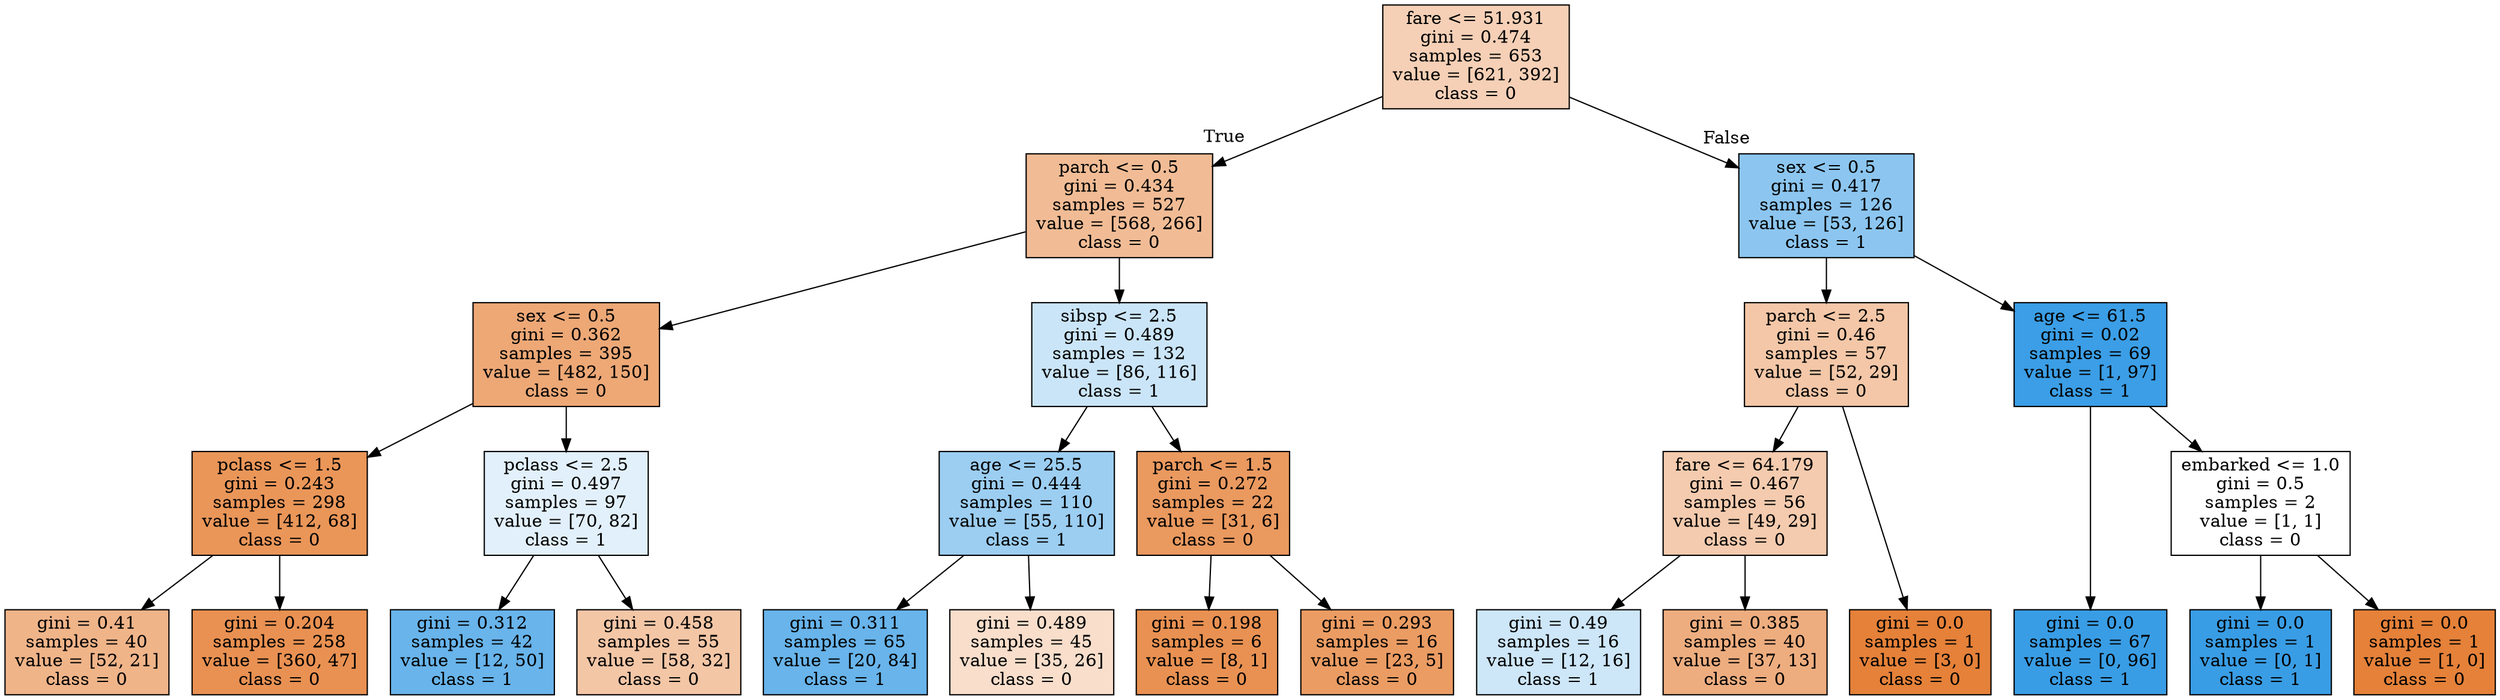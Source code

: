 digraph Tree {
node [shape=box, style="filled", color="black"] ;
graph [ranksep=equally, splines=polyline] ;
0 [label="fare <= 51.931\ngini = 0.474\nsamples = 653\nvalue = [621, 392]\nclass = 0", fillcolor="#e581395e"] ;
1 [label="parch <= 0.5\ngini = 0.434\nsamples = 527\nvalue = [568, 266]\nclass = 0", fillcolor="#e5813988"] ;
0 -> 1 [labeldistance=2.5, labelangle=45, headlabel="True"] ;
2 [label="sex <= 0.5\ngini = 0.362\nsamples = 395\nvalue = [482, 150]\nclass = 0", fillcolor="#e58139b0"] ;
1 -> 2 ;
3 [label="pclass <= 1.5\ngini = 0.243\nsamples = 298\nvalue = [412, 68]\nclass = 0", fillcolor="#e58139d5"] ;
2 -> 3 ;
4 [label="gini = 0.41\nsamples = 40\nvalue = [52, 21]\nclass = 0", fillcolor="#e5813998"] ;
3 -> 4 ;
5 [label="gini = 0.204\nsamples = 258\nvalue = [360, 47]\nclass = 0", fillcolor="#e58139de"] ;
3 -> 5 ;
6 [label="pclass <= 2.5\ngini = 0.497\nsamples = 97\nvalue = [70, 82]\nclass = 1", fillcolor="#399de525"] ;
2 -> 6 ;
7 [label="gini = 0.312\nsamples = 42\nvalue = [12, 50]\nclass = 1", fillcolor="#399de5c2"] ;
6 -> 7 ;
8 [label="gini = 0.458\nsamples = 55\nvalue = [58, 32]\nclass = 0", fillcolor="#e5813972"] ;
6 -> 8 ;
9 [label="sibsp <= 2.5\ngini = 0.489\nsamples = 132\nvalue = [86, 116]\nclass = 1", fillcolor="#399de542"] ;
1 -> 9 ;
10 [label="age <= 25.5\ngini = 0.444\nsamples = 110\nvalue = [55, 110]\nclass = 1", fillcolor="#399de57f"] ;
9 -> 10 ;
11 [label="gini = 0.311\nsamples = 65\nvalue = [20, 84]\nclass = 1", fillcolor="#399de5c2"] ;
10 -> 11 ;
12 [label="gini = 0.489\nsamples = 45\nvalue = [35, 26]\nclass = 0", fillcolor="#e5813942"] ;
10 -> 12 ;
13 [label="parch <= 1.5\ngini = 0.272\nsamples = 22\nvalue = [31, 6]\nclass = 0", fillcolor="#e58139ce"] ;
9 -> 13 ;
14 [label="gini = 0.198\nsamples = 6\nvalue = [8, 1]\nclass = 0", fillcolor="#e58139df"] ;
13 -> 14 ;
15 [label="gini = 0.293\nsamples = 16\nvalue = [23, 5]\nclass = 0", fillcolor="#e58139c8"] ;
13 -> 15 ;
16 [label="sex <= 0.5\ngini = 0.417\nsamples = 126\nvalue = [53, 126]\nclass = 1", fillcolor="#399de594"] ;
0 -> 16 [labeldistance=2.5, labelangle=-45, headlabel="False"] ;
17 [label="parch <= 2.5\ngini = 0.46\nsamples = 57\nvalue = [52, 29]\nclass = 0", fillcolor="#e5813971"] ;
16 -> 17 ;
18 [label="fare <= 64.179\ngini = 0.467\nsamples = 56\nvalue = [49, 29]\nclass = 0", fillcolor="#e5813968"] ;
17 -> 18 ;
19 [label="gini = 0.49\nsamples = 16\nvalue = [12, 16]\nclass = 1", fillcolor="#399de540"] ;
18 -> 19 ;
20 [label="gini = 0.385\nsamples = 40\nvalue = [37, 13]\nclass = 0", fillcolor="#e58139a5"] ;
18 -> 20 ;
21 [label="gini = 0.0\nsamples = 1\nvalue = [3, 0]\nclass = 0", fillcolor="#e58139ff"] ;
17 -> 21 ;
22 [label="age <= 61.5\ngini = 0.02\nsamples = 69\nvalue = [1, 97]\nclass = 1", fillcolor="#399de5fc"] ;
16 -> 22 ;
23 [label="gini = 0.0\nsamples = 67\nvalue = [0, 96]\nclass = 1", fillcolor="#399de5ff"] ;
22 -> 23 ;
24 [label="embarked <= 1.0\ngini = 0.5\nsamples = 2\nvalue = [1, 1]\nclass = 0", fillcolor="#e5813900"] ;
22 -> 24 ;
25 [label="gini = 0.0\nsamples = 1\nvalue = [0, 1]\nclass = 1", fillcolor="#399de5ff"] ;
24 -> 25 ;
26 [label="gini = 0.0\nsamples = 1\nvalue = [1, 0]\nclass = 0", fillcolor="#e58139ff"] ;
24 -> 26 ;
{rank=same ; 0} ;
{rank=same ; 1; 16} ;
{rank=same ; 2; 9; 17; 22} ;
{rank=same ; 3; 6; 10; 13; 18; 24} ;
{rank=same ; 4; 5; 7; 8; 11; 12; 14; 15; 19; 20; 21; 23; 25; 26} ;
}